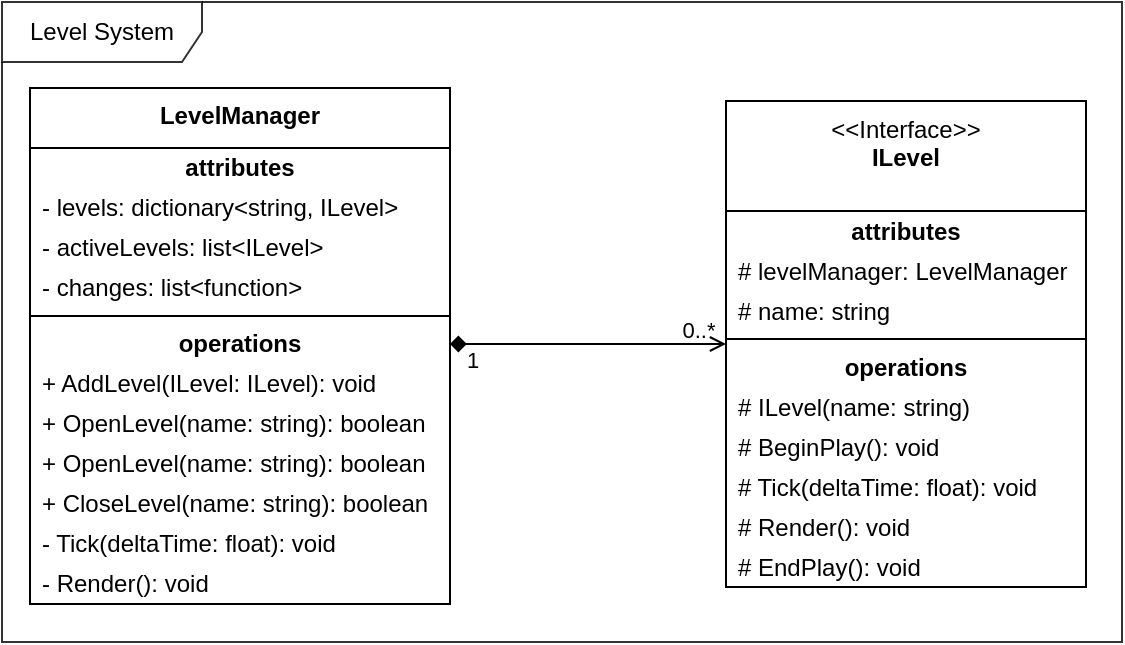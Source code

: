 <mxfile version="24.7.17">
  <diagram id="C5RBs43oDa-KdzZeNtuy" name="Page-1">
    <mxGraphModel dx="989" dy="582" grid="1" gridSize="10" guides="1" tooltips="1" connect="1" arrows="1" fold="1" page="1" pageScale="1" pageWidth="827" pageHeight="1169" math="0" shadow="0">
      <root>
        <mxCell id="WIyWlLk6GJQsqaUBKTNV-0" />
        <mxCell id="WIyWlLk6GJQsqaUBKTNV-1" parent="WIyWlLk6GJQsqaUBKTNV-0" />
        <mxCell id="vy-mRd-10vOEJodkeciw-12" value="Level System" style="shape=umlFrame;whiteSpace=wrap;html=1;pointerEvents=0;recursiveResize=0;container=1;collapsible=0;width=100;swimlaneFillColor=default;height=30;opacity=80;" vertex="1" parent="WIyWlLk6GJQsqaUBKTNV-1">
          <mxGeometry x="10" y="10" width="560" height="320" as="geometry" />
        </mxCell>
        <mxCell id="vy-mRd-10vOEJodkeciw-13" value="&lt;b&gt;LevelManager&lt;/b&gt;" style="swimlane;fontStyle=0;align=center;verticalAlign=top;childLayout=stackLayout;horizontal=1;startSize=30;horizontalStack=0;resizeParent=1;resizeParentMax=0;resizeLast=0;collapsible=0;marginBottom=0;html=1;whiteSpace=wrap;" vertex="1" parent="vy-mRd-10vOEJodkeciw-12">
          <mxGeometry x="14" y="43" width="210" height="258" as="geometry" />
        </mxCell>
        <mxCell id="vy-mRd-10vOEJodkeciw-14" value="attributes" style="text;html=1;strokeColor=none;fillColor=none;align=center;verticalAlign=middle;spacingLeft=4;spacingRight=4;overflow=hidden;rotatable=0;points=[[0,0.5],[1,0.5]];portConstraint=eastwest;whiteSpace=wrap;fontStyle=1" vertex="1" parent="vy-mRd-10vOEJodkeciw-13">
          <mxGeometry y="30" width="210" height="20" as="geometry" />
        </mxCell>
        <mxCell id="vy-mRd-10vOEJodkeciw-15" value="- levels: dictionary&amp;lt;string, ILevel&amp;gt;" style="text;html=1;strokeColor=none;fillColor=none;align=left;verticalAlign=middle;spacingLeft=4;spacingRight=4;overflow=hidden;rotatable=0;points=[[0,0.5],[1,0.5]];portConstraint=eastwest;whiteSpace=wrap;" vertex="1" parent="vy-mRd-10vOEJodkeciw-13">
          <mxGeometry y="50" width="210" height="20" as="geometry" />
        </mxCell>
        <mxCell id="vy-mRd-10vOEJodkeciw-17" value="- activeLevels: list&amp;lt;ILevel&amp;gt;" style="text;html=1;strokeColor=none;fillColor=none;align=left;verticalAlign=middle;spacingLeft=4;spacingRight=4;overflow=hidden;rotatable=0;points=[[0,0.5],[1,0.5]];portConstraint=eastwest;whiteSpace=wrap;" vertex="1" parent="vy-mRd-10vOEJodkeciw-13">
          <mxGeometry y="70" width="210" height="20" as="geometry" />
        </mxCell>
        <mxCell id="vy-mRd-10vOEJodkeciw-33" value="- changes: list&amp;lt;function&amp;gt;" style="text;html=1;strokeColor=none;fillColor=none;align=left;verticalAlign=middle;spacingLeft=4;spacingRight=4;overflow=hidden;rotatable=0;points=[[0,0.5],[1,0.5]];portConstraint=eastwest;whiteSpace=wrap;" vertex="1" parent="vy-mRd-10vOEJodkeciw-13">
          <mxGeometry y="90" width="210" height="20" as="geometry" />
        </mxCell>
        <mxCell id="vy-mRd-10vOEJodkeciw-18" value="" style="line;strokeWidth=1;fillColor=none;align=left;verticalAlign=middle;spacingTop=-1;spacingLeft=3;spacingRight=3;rotatable=0;labelPosition=right;points=[];portConstraint=eastwest;" vertex="1" parent="vy-mRd-10vOEJodkeciw-13">
          <mxGeometry y="110" width="210" height="8" as="geometry" />
        </mxCell>
        <mxCell id="vy-mRd-10vOEJodkeciw-19" value="operations" style="text;html=1;strokeColor=none;fillColor=none;align=center;verticalAlign=middle;spacingLeft=4;spacingRight=4;overflow=hidden;rotatable=0;points=[[0,0.5],[1,0.5]];portConstraint=eastwest;whiteSpace=wrap;fontStyle=1" vertex="1" parent="vy-mRd-10vOEJodkeciw-13">
          <mxGeometry y="118" width="210" height="20" as="geometry" />
        </mxCell>
        <mxCell id="vy-mRd-10vOEJodkeciw-20" value="+ AddLevel(ILevel: ILevel): void" style="text;html=1;strokeColor=none;fillColor=none;align=left;verticalAlign=middle;spacingLeft=4;spacingRight=4;overflow=hidden;rotatable=0;points=[[0,0.5],[1,0.5]];portConstraint=eastwest;whiteSpace=wrap;" vertex="1" parent="vy-mRd-10vOEJodkeciw-13">
          <mxGeometry y="138" width="210" height="20" as="geometry" />
        </mxCell>
        <mxCell id="vy-mRd-10vOEJodkeciw-34" value="+ OpenLevel(name: string): boolean" style="text;html=1;strokeColor=none;fillColor=none;align=left;verticalAlign=middle;spacingLeft=4;spacingRight=4;overflow=hidden;rotatable=0;points=[[0,0.5],[1,0.5]];portConstraint=eastwest;whiteSpace=wrap;" vertex="1" parent="vy-mRd-10vOEJodkeciw-13">
          <mxGeometry y="158" width="210" height="20" as="geometry" />
        </mxCell>
        <mxCell id="vy-mRd-10vOEJodkeciw-35" value="+ OpenLevel(name: string): boolean" style="text;html=1;strokeColor=none;fillColor=none;align=left;verticalAlign=middle;spacingLeft=4;spacingRight=4;overflow=hidden;rotatable=0;points=[[0,0.5],[1,0.5]];portConstraint=eastwest;whiteSpace=wrap;" vertex="1" parent="vy-mRd-10vOEJodkeciw-13">
          <mxGeometry y="178" width="210" height="20" as="geometry" />
        </mxCell>
        <mxCell id="vy-mRd-10vOEJodkeciw-36" value="+ CloseLevel(name: string): boolean" style="text;html=1;strokeColor=none;fillColor=none;align=left;verticalAlign=middle;spacingLeft=4;spacingRight=4;overflow=hidden;rotatable=0;points=[[0,0.5],[1,0.5]];portConstraint=eastwest;whiteSpace=wrap;" vertex="1" parent="vy-mRd-10vOEJodkeciw-13">
          <mxGeometry y="198" width="210" height="20" as="geometry" />
        </mxCell>
        <mxCell id="vy-mRd-10vOEJodkeciw-37" value="- Tick(deltaTime: float): void" style="text;html=1;strokeColor=none;fillColor=none;align=left;verticalAlign=middle;spacingLeft=4;spacingRight=4;overflow=hidden;rotatable=0;points=[[0,0.5],[1,0.5]];portConstraint=eastwest;whiteSpace=wrap;" vertex="1" parent="vy-mRd-10vOEJodkeciw-13">
          <mxGeometry y="218" width="210" height="20" as="geometry" />
        </mxCell>
        <mxCell id="vy-mRd-10vOEJodkeciw-38" value="- Render(): void" style="text;html=1;strokeColor=none;fillColor=none;align=left;verticalAlign=middle;spacingLeft=4;spacingRight=4;overflow=hidden;rotatable=0;points=[[0,0.5],[1,0.5]];portConstraint=eastwest;whiteSpace=wrap;" vertex="1" parent="vy-mRd-10vOEJodkeciw-13">
          <mxGeometry y="238" width="210" height="20" as="geometry" />
        </mxCell>
        <mxCell id="vy-mRd-10vOEJodkeciw-21" value="&amp;lt;&amp;lt;Interface&amp;gt;&amp;gt;&lt;br&gt;&lt;b&gt;ILevel&lt;/b&gt;" style="swimlane;fontStyle=0;align=center;verticalAlign=top;childLayout=stackLayout;horizontal=1;startSize=55;horizontalStack=0;resizeParent=1;resizeParentMax=0;resizeLast=0;collapsible=0;marginBottom=0;html=1;whiteSpace=wrap;" vertex="1" parent="vy-mRd-10vOEJodkeciw-12">
          <mxGeometry x="362" y="49.5" width="180" height="243" as="geometry" />
        </mxCell>
        <mxCell id="vy-mRd-10vOEJodkeciw-22" value="attributes" style="text;html=1;strokeColor=none;fillColor=none;align=center;verticalAlign=middle;spacingLeft=4;spacingRight=4;overflow=hidden;rotatable=0;points=[[0,0.5],[1,0.5]];portConstraint=eastwest;whiteSpace=wrap;fontStyle=1" vertex="1" parent="vy-mRd-10vOEJodkeciw-21">
          <mxGeometry y="55" width="180" height="20" as="geometry" />
        </mxCell>
        <mxCell id="vy-mRd-10vOEJodkeciw-23" value="# levelManager: LevelManager&lt;div&gt;&lt;br&gt;&lt;/div&gt;" style="text;html=1;strokeColor=none;fillColor=none;align=left;verticalAlign=middle;spacingLeft=4;spacingRight=4;overflow=hidden;rotatable=0;points=[[0,0.5],[1,0.5]];portConstraint=eastwest;whiteSpace=wrap;" vertex="1" parent="vy-mRd-10vOEJodkeciw-21">
          <mxGeometry y="75" width="180" height="20" as="geometry" />
        </mxCell>
        <mxCell id="vy-mRd-10vOEJodkeciw-25" value="# name: string" style="text;html=1;strokeColor=none;fillColor=none;align=left;verticalAlign=middle;spacingLeft=4;spacingRight=4;overflow=hidden;rotatable=0;points=[[0,0.5],[1,0.5]];portConstraint=eastwest;whiteSpace=wrap;" vertex="1" parent="vy-mRd-10vOEJodkeciw-21">
          <mxGeometry y="95" width="180" height="20" as="geometry" />
        </mxCell>
        <mxCell id="vy-mRd-10vOEJodkeciw-26" value="" style="line;strokeWidth=1;fillColor=none;align=left;verticalAlign=middle;spacingTop=-1;spacingLeft=3;spacingRight=3;rotatable=0;labelPosition=right;points=[];portConstraint=eastwest;" vertex="1" parent="vy-mRd-10vOEJodkeciw-21">
          <mxGeometry y="115" width="180" height="8" as="geometry" />
        </mxCell>
        <mxCell id="vy-mRd-10vOEJodkeciw-27" value="operations" style="text;html=1;strokeColor=none;fillColor=none;align=center;verticalAlign=middle;spacingLeft=4;spacingRight=4;overflow=hidden;rotatable=0;points=[[0,0.5],[1,0.5]];portConstraint=eastwest;whiteSpace=wrap;fontStyle=1" vertex="1" parent="vy-mRd-10vOEJodkeciw-21">
          <mxGeometry y="123" width="180" height="20" as="geometry" />
        </mxCell>
        <mxCell id="vy-mRd-10vOEJodkeciw-28" value="# ILevel(name: string)" style="text;html=1;strokeColor=none;fillColor=none;align=left;verticalAlign=middle;spacingLeft=4;spacingRight=4;overflow=hidden;rotatable=0;points=[[0,0.5],[1,0.5]];portConstraint=eastwest;whiteSpace=wrap;" vertex="1" parent="vy-mRd-10vOEJodkeciw-21">
          <mxGeometry y="143" width="180" height="20" as="geometry" />
        </mxCell>
        <mxCell id="vy-mRd-10vOEJodkeciw-29" value="# BeginPlay(): void" style="text;html=1;strokeColor=none;fillColor=none;align=left;verticalAlign=middle;spacingLeft=4;spacingRight=4;overflow=hidden;rotatable=0;points=[[0,0.5],[1,0.5]];portConstraint=eastwest;whiteSpace=wrap;" vertex="1" parent="vy-mRd-10vOEJodkeciw-21">
          <mxGeometry y="163" width="180" height="20" as="geometry" />
        </mxCell>
        <mxCell id="vy-mRd-10vOEJodkeciw-30" value="# Tick(deltaTime: float): void" style="text;html=1;strokeColor=none;fillColor=none;align=left;verticalAlign=middle;spacingLeft=4;spacingRight=4;overflow=hidden;rotatable=0;points=[[0,0.5],[1,0.5]];portConstraint=eastwest;whiteSpace=wrap;" vertex="1" parent="vy-mRd-10vOEJodkeciw-21">
          <mxGeometry y="183" width="180" height="20" as="geometry" />
        </mxCell>
        <mxCell id="vy-mRd-10vOEJodkeciw-31" value="# Render(): void" style="text;html=1;strokeColor=none;fillColor=none;align=left;verticalAlign=middle;spacingLeft=4;spacingRight=4;overflow=hidden;rotatable=0;points=[[0,0.5],[1,0.5]];portConstraint=eastwest;whiteSpace=wrap;" vertex="1" parent="vy-mRd-10vOEJodkeciw-21">
          <mxGeometry y="203" width="180" height="20" as="geometry" />
        </mxCell>
        <mxCell id="vy-mRd-10vOEJodkeciw-32" value="# EndPlay(): void" style="text;html=1;strokeColor=none;fillColor=none;align=left;verticalAlign=middle;spacingLeft=4;spacingRight=4;overflow=hidden;rotatable=0;points=[[0,0.5],[1,0.5]];portConstraint=eastwest;whiteSpace=wrap;" vertex="1" parent="vy-mRd-10vOEJodkeciw-21">
          <mxGeometry y="223" width="180" height="20" as="geometry" />
        </mxCell>
        <mxCell id="vy-mRd-10vOEJodkeciw-48" style="edgeStyle=orthogonalEdgeStyle;rounded=1;orthogonalLoop=1;jettySize=auto;html=1;exitX=1;exitY=0.5;exitDx=0;exitDy=0;startArrow=diamond;startFill=1;endArrow=open;endFill=0;curved=0;strokeColor=default;" edge="1" parent="vy-mRd-10vOEJodkeciw-12" source="vy-mRd-10vOEJodkeciw-19" target="vy-mRd-10vOEJodkeciw-21">
          <mxGeometry relative="1" as="geometry" />
        </mxCell>
        <mxCell id="vy-mRd-10vOEJodkeciw-49" value="0..*" style="edgeLabel;html=1;align=center;verticalAlign=middle;resizable=0;points=[];pointerEvents=0;opacity=80;strokeColor=default;swimlaneFillColor=default;fontFamily=Helvetica;fontSize=11;fontColor=default;labelBackgroundColor=none;fillColor=default;" vertex="1" connectable="0" parent="vy-mRd-10vOEJodkeciw-48">
          <mxGeometry x="0.795" relative="1" as="geometry">
            <mxPoint y="-7" as="offset" />
          </mxGeometry>
        </mxCell>
        <mxCell id="vy-mRd-10vOEJodkeciw-50" value="1" style="edgeLabel;html=1;align=center;verticalAlign=middle;resizable=0;points=[];pointerEvents=0;opacity=80;strokeColor=default;swimlaneFillColor=default;fontFamily=Helvetica;fontSize=11;fontColor=default;labelBackgroundColor=none;fillColor=default;" vertex="1" connectable="0" parent="vy-mRd-10vOEJodkeciw-48">
          <mxGeometry x="-0.731" y="1" relative="1" as="geometry">
            <mxPoint x="-8" y="9" as="offset" />
          </mxGeometry>
        </mxCell>
      </root>
    </mxGraphModel>
  </diagram>
</mxfile>
